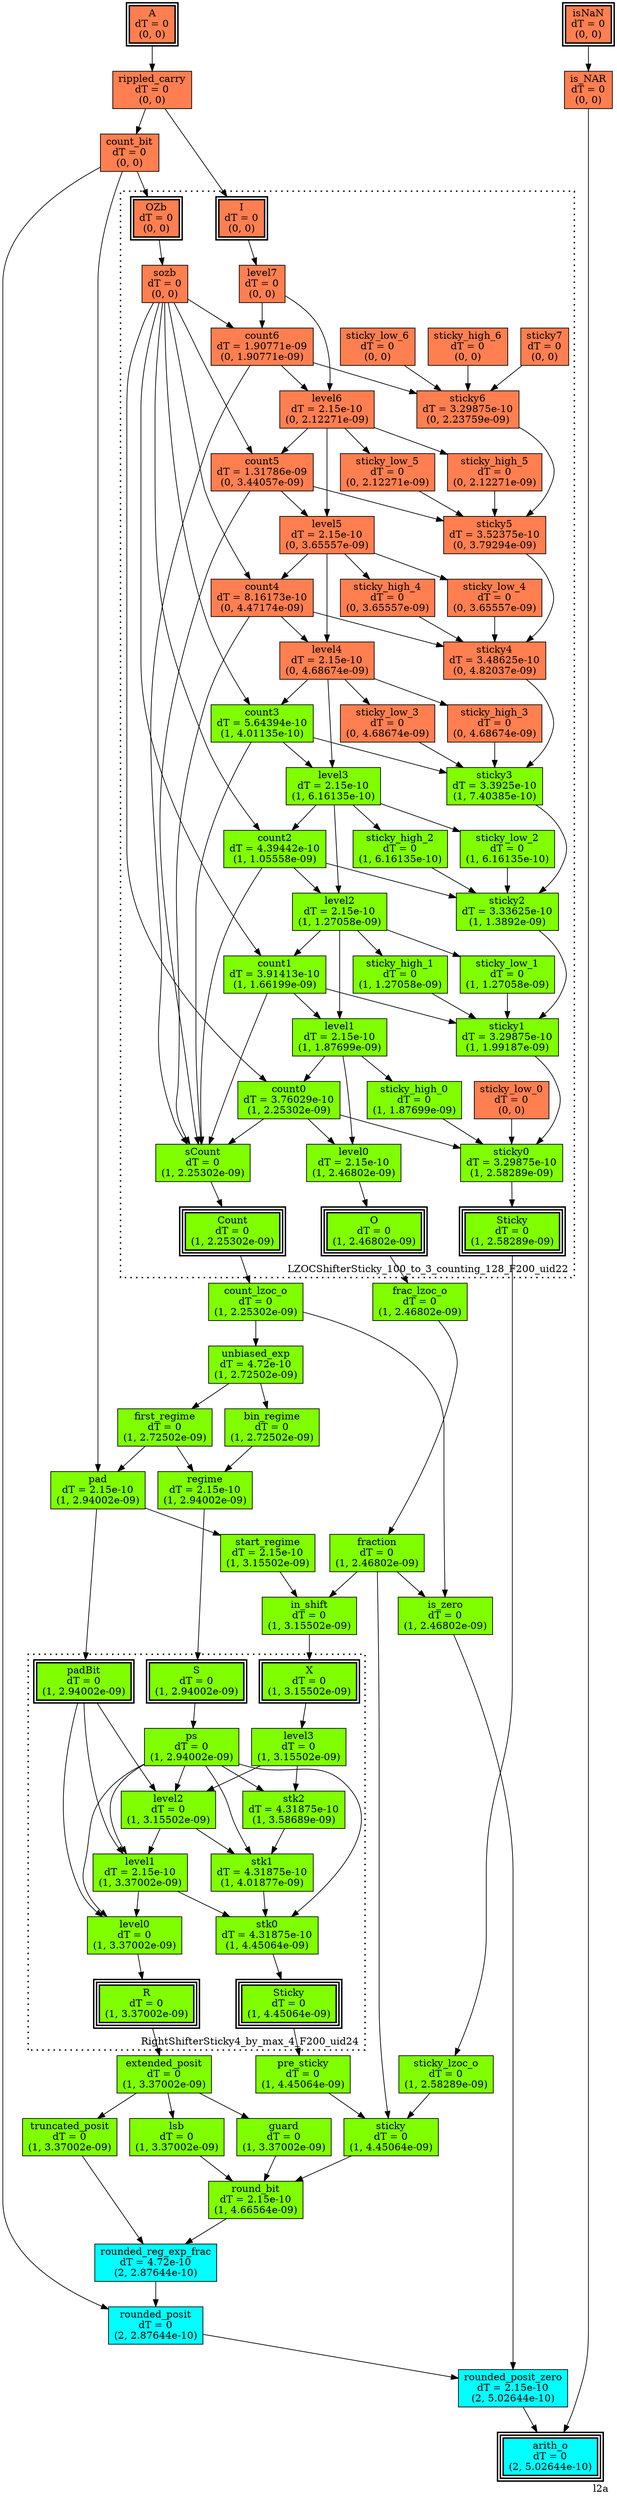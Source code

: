 digraph l2a
{
	//graph drawing options
	label=l2a;
	labelloc=bottom;
	labeljust=right;
	ratio=auto;
	nodesep=0.25;
	ranksep=0.5;

	//input/output signals of operator l2a
	A__l2a [ label="A\ndT = 0\n(0, 0)", shape=box, color=black, style="bold, filled", fillcolor=coral, peripheries=2 ];
	isNaN__l2a [ label="isNaN\ndT = 0\n(0, 0)", shape=box, color=black, style="bold, filled", fillcolor=coral, peripheries=2 ];
	arith_o__l2a [ label="arith_o\ndT = 0\n(2, 5.02644e-10)", shape=box, color=black, style="bold, filled", fillcolor=cyan, peripheries=3 ];
	{rank=same A__l2a, isNaN__l2a};
	{rank=same arith_o__l2a};
	//internal signals of operator l2a
	rippled_carry__l2a [ label="rippled_carry\ndT = 0\n(0, 0)", shape=box, color=black, style=filled, fillcolor=coral, peripheries=1 ];
	count_bit__l2a [ label="count_bit\ndT = 0\n(0, 0)", shape=box, color=black, style=filled, fillcolor=coral, peripheries=1 ];
	count_lzoc_o__l2a [ label="count_lzoc_o\ndT = 0\n(1, 2.25302e-09)", shape=box, color=black, style=filled, fillcolor=chartreuse, peripheries=1 ];
	frac_lzoc_o__l2a [ label="frac_lzoc_o\ndT = 0\n(1, 2.46802e-09)", shape=box, color=black, style=filled, fillcolor=chartreuse, peripheries=1 ];
	sticky_lzoc_o__l2a [ label="sticky_lzoc_o\ndT = 0\n(1, 2.58289e-09)", shape=box, color=black, style=filled, fillcolor=chartreuse, peripheries=1 ];
	unbiased_exp__l2a [ label="unbiased_exp\ndT = 4.72e-10\n(1, 2.72502e-09)", shape=box, color=black, style=filled, fillcolor=chartreuse, peripheries=1 ];
	fraction__l2a [ label="fraction\ndT = 0\n(1, 2.46802e-09)", shape=box, color=black, style=filled, fillcolor=chartreuse, peripheries=1 ];
	bin_regime__l2a [ label="bin_regime\ndT = 0\n(1, 2.72502e-09)", shape=box, color=black, style=filled, fillcolor=chartreuse, peripheries=1 ];
	first_regime__l2a [ label="first_regime\ndT = 0\n(1, 2.72502e-09)", shape=box, color=black, style=filled, fillcolor=chartreuse, peripheries=1 ];
	regime__l2a [ label="regime\ndT = 2.15e-10\n(1, 2.94002e-09)", shape=box, color=black, style=filled, fillcolor=chartreuse, peripheries=1 ];
	pad__l2a [ label="pad\ndT = 2.15e-10\n(1, 2.94002e-09)", shape=box, color=black, style=filled, fillcolor=chartreuse, peripheries=1 ];
	start_regime__l2a [ label="start_regime\ndT = 2.15e-10\n(1, 3.15502e-09)", shape=box, color=black, style=filled, fillcolor=chartreuse, peripheries=1 ];
	in_shift__l2a [ label="in_shift\ndT = 0\n(1, 3.15502e-09)", shape=box, color=black, style=filled, fillcolor=chartreuse, peripheries=1 ];
	extended_posit__l2a [ label="extended_posit\ndT = 0\n(1, 3.37002e-09)", shape=box, color=black, style=filled, fillcolor=chartreuse, peripheries=1 ];
	pre_sticky__l2a [ label="pre_sticky\ndT = 0\n(1, 4.45064e-09)", shape=box, color=black, style=filled, fillcolor=chartreuse, peripheries=1 ];
	truncated_posit__l2a [ label="truncated_posit\ndT = 0\n(1, 3.37002e-09)", shape=box, color=black, style=filled, fillcolor=chartreuse, peripheries=1 ];
	lsb__l2a [ label="lsb\ndT = 0\n(1, 3.37002e-09)", shape=box, color=black, style=filled, fillcolor=chartreuse, peripheries=1 ];
	guard__l2a [ label="guard\ndT = 0\n(1, 3.37002e-09)", shape=box, color=black, style=filled, fillcolor=chartreuse, peripheries=1 ];
	sticky__l2a [ label="sticky\ndT = 0\n(1, 4.45064e-09)", shape=box, color=black, style=filled, fillcolor=chartreuse, peripheries=1 ];
	round_bit__l2a [ label="round_bit\ndT = 2.15e-10\n(1, 4.66564e-09)", shape=box, color=black, style=filled, fillcolor=chartreuse, peripheries=1 ];
	is_NAR__l2a [ label="is_NAR\ndT = 0\n(0, 0)", shape=box, color=black, style=filled, fillcolor=coral, peripheries=1 ];
	rounded_reg_exp_frac__l2a [ label="rounded_reg_exp_frac\ndT = 4.72e-10\n(2, 2.87644e-10)", shape=box, color=black, style=filled, fillcolor=cyan, peripheries=1 ];
	rounded_posit__l2a [ label="rounded_posit\ndT = 0\n(2, 2.87644e-10)", shape=box, color=black, style=filled, fillcolor=cyan, peripheries=1 ];
	is_zero__l2a [ label="is_zero\ndT = 0\n(1, 2.46802e-09)", shape=box, color=black, style=filled, fillcolor=chartreuse, peripheries=1 ];
	rounded_posit_zero__l2a [ label="rounded_posit_zero\ndT = 2.15e-10\n(2, 5.02644e-10)", shape=box, color=black, style=filled, fillcolor=cyan, peripheries=1 ];

	//subcomponents of operator l2a

	subgraph cluster_LZOCShifterSticky_100_to_3_counting_128_F200_uid22
	{
		//graph drawing options
		label=LZOCShifterSticky_100_to_3_counting_128_F200_uid22;
		labelloc=bottom;
		labeljust=right;
		style="bold, dotted";
		ratio=auto;
		nodesep=0.25;
		ranksep=0.5;

		//input/output signals of operator LZOCShifterSticky_100_to_3_counting_128_F200_uid22
		I__LZOCShifterSticky_100_to_3_counting_128_F200_uid22 [ label="I\ndT = 0\n(0, 0)", shape=box, color=black, style="bold, filled", fillcolor=coral, peripheries=2 ];
		OZb__LZOCShifterSticky_100_to_3_counting_128_F200_uid22 [ label="OZb\ndT = 0\n(0, 0)", shape=box, color=black, style="bold, filled", fillcolor=coral, peripheries=2 ];
		Count__LZOCShifterSticky_100_to_3_counting_128_F200_uid22 [ label="Count\ndT = 0\n(1, 2.25302e-09)", shape=box, color=black, style="bold, filled", fillcolor=chartreuse, peripheries=3 ];
		O__LZOCShifterSticky_100_to_3_counting_128_F200_uid22 [ label="O\ndT = 0\n(1, 2.46802e-09)", shape=box, color=black, style="bold, filled", fillcolor=chartreuse, peripheries=3 ];
		Sticky__LZOCShifterSticky_100_to_3_counting_128_F200_uid22 [ label="Sticky\ndT = 0\n(1, 2.58289e-09)", shape=box, color=black, style="bold, filled", fillcolor=chartreuse, peripheries=3 ];
		{rank=same I__LZOCShifterSticky_100_to_3_counting_128_F200_uid22, OZb__LZOCShifterSticky_100_to_3_counting_128_F200_uid22};
		{rank=same Count__LZOCShifterSticky_100_to_3_counting_128_F200_uid22, O__LZOCShifterSticky_100_to_3_counting_128_F200_uid22, Sticky__LZOCShifterSticky_100_to_3_counting_128_F200_uid22};
		//internal signals of operator LZOCShifterSticky_100_to_3_counting_128_F200_uid22
		level7__LZOCShifterSticky_100_to_3_counting_128_F200_uid22 [ label="level7\ndT = 0\n(0, 0)", shape=box, color=black, style=filled, fillcolor=coral, peripheries=1 ];
		sozb__LZOCShifterSticky_100_to_3_counting_128_F200_uid22 [ label="sozb\ndT = 0\n(0, 0)", shape=box, color=black, style=filled, fillcolor=coral, peripheries=1 ];
		sticky7__LZOCShifterSticky_100_to_3_counting_128_F200_uid22 [ label="sticky7\ndT = 0\n(0, 0)", shape=box, color=black, style=filled, fillcolor=coral, peripheries=1 ];
		count6__LZOCShifterSticky_100_to_3_counting_128_F200_uid22 [ label="count6\ndT = 1.90771e-09\n(0, 1.90771e-09)", shape=box, color=black, style=filled, fillcolor=coral, peripheries=1 ];
		level6__LZOCShifterSticky_100_to_3_counting_128_F200_uid22 [ label="level6\ndT = 2.15e-10\n(0, 2.12271e-09)", shape=box, color=black, style=filled, fillcolor=coral, peripheries=1 ];
		sticky_high_6__LZOCShifterSticky_100_to_3_counting_128_F200_uid22 [ label="sticky_high_6\ndT = 0\n(0, 0)", shape=box, color=black, style=filled, fillcolor=coral, peripheries=1 ];
		sticky_low_6__LZOCShifterSticky_100_to_3_counting_128_F200_uid22 [ label="sticky_low_6\ndT = 0\n(0, 0)", shape=box, color=black, style=filled, fillcolor=coral, peripheries=1 ];
		sticky6__LZOCShifterSticky_100_to_3_counting_128_F200_uid22 [ label="sticky6\ndT = 3.29875e-10\n(0, 2.23759e-09)", shape=box, color=black, style=filled, fillcolor=coral, peripheries=1 ];
		count5__LZOCShifterSticky_100_to_3_counting_128_F200_uid22 [ label="count5\ndT = 1.31786e-09\n(0, 3.44057e-09)", shape=box, color=black, style=filled, fillcolor=coral, peripheries=1 ];
		level5__LZOCShifterSticky_100_to_3_counting_128_F200_uid22 [ label="level5\ndT = 2.15e-10\n(0, 3.65557e-09)", shape=box, color=black, style=filled, fillcolor=coral, peripheries=1 ];
		sticky_high_5__LZOCShifterSticky_100_to_3_counting_128_F200_uid22 [ label="sticky_high_5\ndT = 0\n(0, 2.12271e-09)", shape=box, color=black, style=filled, fillcolor=coral, peripheries=1 ];
		sticky_low_5__LZOCShifterSticky_100_to_3_counting_128_F200_uid22 [ label="sticky_low_5\ndT = 0\n(0, 2.12271e-09)", shape=box, color=black, style=filled, fillcolor=coral, peripheries=1 ];
		sticky5__LZOCShifterSticky_100_to_3_counting_128_F200_uid22 [ label="sticky5\ndT = 3.52375e-10\n(0, 3.79294e-09)", shape=box, color=black, style=filled, fillcolor=coral, peripheries=1 ];
		count4__LZOCShifterSticky_100_to_3_counting_128_F200_uid22 [ label="count4\ndT = 8.16173e-10\n(0, 4.47174e-09)", shape=box, color=black, style=filled, fillcolor=coral, peripheries=1 ];
		level4__LZOCShifterSticky_100_to_3_counting_128_F200_uid22 [ label="level4\ndT = 2.15e-10\n(0, 4.68674e-09)", shape=box, color=black, style=filled, fillcolor=coral, peripheries=1 ];
		sticky_high_4__LZOCShifterSticky_100_to_3_counting_128_F200_uid22 [ label="sticky_high_4\ndT = 0\n(0, 3.65557e-09)", shape=box, color=black, style=filled, fillcolor=coral, peripheries=1 ];
		sticky_low_4__LZOCShifterSticky_100_to_3_counting_128_F200_uid22 [ label="sticky_low_4\ndT = 0\n(0, 3.65557e-09)", shape=box, color=black, style=filled, fillcolor=coral, peripheries=1 ];
		sticky4__LZOCShifterSticky_100_to_3_counting_128_F200_uid22 [ label="sticky4\ndT = 3.48625e-10\n(0, 4.82037e-09)", shape=box, color=black, style=filled, fillcolor=coral, peripheries=1 ];
		count3__LZOCShifterSticky_100_to_3_counting_128_F200_uid22 [ label="count3\ndT = 5.64394e-10\n(1, 4.01135e-10)", shape=box, color=black, style=filled, fillcolor=chartreuse, peripheries=1 ];
		level3__LZOCShifterSticky_100_to_3_counting_128_F200_uid22 [ label="level3\ndT = 2.15e-10\n(1, 6.16135e-10)", shape=box, color=black, style=filled, fillcolor=chartreuse, peripheries=1 ];
		sticky_high_3__LZOCShifterSticky_100_to_3_counting_128_F200_uid22 [ label="sticky_high_3\ndT = 0\n(0, 4.68674e-09)", shape=box, color=black, style=filled, fillcolor=coral, peripheries=1 ];
		sticky_low_3__LZOCShifterSticky_100_to_3_counting_128_F200_uid22 [ label="sticky_low_3\ndT = 0\n(0, 4.68674e-09)", shape=box, color=black, style=filled, fillcolor=coral, peripheries=1 ];
		sticky3__LZOCShifterSticky_100_to_3_counting_128_F200_uid22 [ label="sticky3\ndT = 3.3925e-10\n(1, 7.40385e-10)", shape=box, color=black, style=filled, fillcolor=chartreuse, peripheries=1 ];
		count2__LZOCShifterSticky_100_to_3_counting_128_F200_uid22 [ label="count2\ndT = 4.39442e-10\n(1, 1.05558e-09)", shape=box, color=black, style=filled, fillcolor=chartreuse, peripheries=1 ];
		level2__LZOCShifterSticky_100_to_3_counting_128_F200_uid22 [ label="level2\ndT = 2.15e-10\n(1, 1.27058e-09)", shape=box, color=black, style=filled, fillcolor=chartreuse, peripheries=1 ];
		sticky_high_2__LZOCShifterSticky_100_to_3_counting_128_F200_uid22 [ label="sticky_high_2\ndT = 0\n(1, 6.16135e-10)", shape=box, color=black, style=filled, fillcolor=chartreuse, peripheries=1 ];
		sticky_low_2__LZOCShifterSticky_100_to_3_counting_128_F200_uid22 [ label="sticky_low_2\ndT = 0\n(1, 6.16135e-10)", shape=box, color=black, style=filled, fillcolor=chartreuse, peripheries=1 ];
		sticky2__LZOCShifterSticky_100_to_3_counting_128_F200_uid22 [ label="sticky2\ndT = 3.33625e-10\n(1, 1.3892e-09)", shape=box, color=black, style=filled, fillcolor=chartreuse, peripheries=1 ];
		count1__LZOCShifterSticky_100_to_3_counting_128_F200_uid22 [ label="count1\ndT = 3.91413e-10\n(1, 1.66199e-09)", shape=box, color=black, style=filled, fillcolor=chartreuse, peripheries=1 ];
		level1__LZOCShifterSticky_100_to_3_counting_128_F200_uid22 [ label="level1\ndT = 2.15e-10\n(1, 1.87699e-09)", shape=box, color=black, style=filled, fillcolor=chartreuse, peripheries=1 ];
		sticky_high_1__LZOCShifterSticky_100_to_3_counting_128_F200_uid22 [ label="sticky_high_1\ndT = 0\n(1, 1.27058e-09)", shape=box, color=black, style=filled, fillcolor=chartreuse, peripheries=1 ];
		sticky_low_1__LZOCShifterSticky_100_to_3_counting_128_F200_uid22 [ label="sticky_low_1\ndT = 0\n(1, 1.27058e-09)", shape=box, color=black, style=filled, fillcolor=chartreuse, peripheries=1 ];
		sticky1__LZOCShifterSticky_100_to_3_counting_128_F200_uid22 [ label="sticky1\ndT = 3.29875e-10\n(1, 1.99187e-09)", shape=box, color=black, style=filled, fillcolor=chartreuse, peripheries=1 ];
		count0__LZOCShifterSticky_100_to_3_counting_128_F200_uid22 [ label="count0\ndT = 3.76029e-10\n(1, 2.25302e-09)", shape=box, color=black, style=filled, fillcolor=chartreuse, peripheries=1 ];
		level0__LZOCShifterSticky_100_to_3_counting_128_F200_uid22 [ label="level0\ndT = 2.15e-10\n(1, 2.46802e-09)", shape=box, color=black, style=filled, fillcolor=chartreuse, peripheries=1 ];
		sticky_high_0__LZOCShifterSticky_100_to_3_counting_128_F200_uid22 [ label="sticky_high_0\ndT = 0\n(1, 1.87699e-09)", shape=box, color=black, style=filled, fillcolor=chartreuse, peripheries=1 ];
		sticky_low_0__LZOCShifterSticky_100_to_3_counting_128_F200_uid22 [ label="sticky_low_0\ndT = 0\n(0, 0)", shape=box, color=black, style=filled, fillcolor=coral, peripheries=1 ];
		sticky0__LZOCShifterSticky_100_to_3_counting_128_F200_uid22 [ label="sticky0\ndT = 3.29875e-10\n(1, 2.58289e-09)", shape=box, color=black, style=filled, fillcolor=chartreuse, peripheries=1 ];
		sCount__LZOCShifterSticky_100_to_3_counting_128_F200_uid22 [ label="sCount\ndT = 0\n(1, 2.25302e-09)", shape=box, color=black, style=filled, fillcolor=chartreuse, peripheries=1 ];

		//subcomponents of operator LZOCShifterSticky_100_to_3_counting_128_F200_uid22

		//input and internal signal connections of operator LZOCShifterSticky_100_to_3_counting_128_F200_uid22
		I__LZOCShifterSticky_100_to_3_counting_128_F200_uid22 -> level7__LZOCShifterSticky_100_to_3_counting_128_F200_uid22 [ arrowhead=normal, arrowsize=1.0, arrowtail=normal, color=black, dir=forward  ];
		OZb__LZOCShifterSticky_100_to_3_counting_128_F200_uid22 -> sozb__LZOCShifterSticky_100_to_3_counting_128_F200_uid22 [ arrowhead=normal, arrowsize=1.0, arrowtail=normal, color=black, dir=forward  ];
		level7__LZOCShifterSticky_100_to_3_counting_128_F200_uid22 -> count6__LZOCShifterSticky_100_to_3_counting_128_F200_uid22 [ arrowhead=normal, arrowsize=1.0, arrowtail=normal, color=black, dir=forward  ];
		level7__LZOCShifterSticky_100_to_3_counting_128_F200_uid22 -> level6__LZOCShifterSticky_100_to_3_counting_128_F200_uid22 [ arrowhead=normal, arrowsize=1.0, arrowtail=normal, color=black, dir=forward  ];
		sozb__LZOCShifterSticky_100_to_3_counting_128_F200_uid22 -> count6__LZOCShifterSticky_100_to_3_counting_128_F200_uid22 [ arrowhead=normal, arrowsize=1.0, arrowtail=normal, color=black, dir=forward  ];
		sozb__LZOCShifterSticky_100_to_3_counting_128_F200_uid22 -> count5__LZOCShifterSticky_100_to_3_counting_128_F200_uid22 [ arrowhead=normal, arrowsize=1.0, arrowtail=normal, color=black, dir=forward  ];
		sozb__LZOCShifterSticky_100_to_3_counting_128_F200_uid22 -> count4__LZOCShifterSticky_100_to_3_counting_128_F200_uid22 [ arrowhead=normal, arrowsize=1.0, arrowtail=normal, color=black, dir=forward  ];
		sozb__LZOCShifterSticky_100_to_3_counting_128_F200_uid22 -> count3__LZOCShifterSticky_100_to_3_counting_128_F200_uid22 [ arrowhead=normal, arrowsize=1.0, arrowtail=normal, color=black, dir=forward  ];
		sozb__LZOCShifterSticky_100_to_3_counting_128_F200_uid22 -> count2__LZOCShifterSticky_100_to_3_counting_128_F200_uid22 [ arrowhead=normal, arrowsize=1.0, arrowtail=normal, color=black, dir=forward  ];
		sozb__LZOCShifterSticky_100_to_3_counting_128_F200_uid22 -> count1__LZOCShifterSticky_100_to_3_counting_128_F200_uid22 [ arrowhead=normal, arrowsize=1.0, arrowtail=normal, color=black, dir=forward  ];
		sozb__LZOCShifterSticky_100_to_3_counting_128_F200_uid22 -> count0__LZOCShifterSticky_100_to_3_counting_128_F200_uid22 [ arrowhead=normal, arrowsize=1.0, arrowtail=normal, color=black, dir=forward  ];
		sticky7__LZOCShifterSticky_100_to_3_counting_128_F200_uid22 -> sticky6__LZOCShifterSticky_100_to_3_counting_128_F200_uid22 [ arrowhead=normal, arrowsize=1.0, arrowtail=normal, color=black, dir=forward  ];
		count6__LZOCShifterSticky_100_to_3_counting_128_F200_uid22 -> level6__LZOCShifterSticky_100_to_3_counting_128_F200_uid22 [ arrowhead=normal, arrowsize=1.0, arrowtail=normal, color=black, dir=forward  ];
		count6__LZOCShifterSticky_100_to_3_counting_128_F200_uid22 -> sticky6__LZOCShifterSticky_100_to_3_counting_128_F200_uid22 [ arrowhead=normal, arrowsize=1.0, arrowtail=normal, color=black, dir=forward  ];
		count6__LZOCShifterSticky_100_to_3_counting_128_F200_uid22 -> sCount__LZOCShifterSticky_100_to_3_counting_128_F200_uid22 [ arrowhead=normal, arrowsize=1.0, arrowtail=normal, color=black, dir=forward  ];
		level6__LZOCShifterSticky_100_to_3_counting_128_F200_uid22 -> count5__LZOCShifterSticky_100_to_3_counting_128_F200_uid22 [ arrowhead=normal, arrowsize=1.0, arrowtail=normal, color=black, dir=forward  ];
		level6__LZOCShifterSticky_100_to_3_counting_128_F200_uid22 -> level5__LZOCShifterSticky_100_to_3_counting_128_F200_uid22 [ arrowhead=normal, arrowsize=1.0, arrowtail=normal, color=black, dir=forward  ];
		level6__LZOCShifterSticky_100_to_3_counting_128_F200_uid22 -> sticky_high_5__LZOCShifterSticky_100_to_3_counting_128_F200_uid22 [ arrowhead=normal, arrowsize=1.0, arrowtail=normal, color=black, dir=forward  ];
		level6__LZOCShifterSticky_100_to_3_counting_128_F200_uid22 -> sticky_low_5__LZOCShifterSticky_100_to_3_counting_128_F200_uid22 [ arrowhead=normal, arrowsize=1.0, arrowtail=normal, color=black, dir=forward  ];
		sticky_high_6__LZOCShifterSticky_100_to_3_counting_128_F200_uid22 -> sticky6__LZOCShifterSticky_100_to_3_counting_128_F200_uid22 [ arrowhead=normal, arrowsize=1.0, arrowtail=normal, color=black, dir=forward  ];
		sticky_low_6__LZOCShifterSticky_100_to_3_counting_128_F200_uid22 -> sticky6__LZOCShifterSticky_100_to_3_counting_128_F200_uid22 [ arrowhead=normal, arrowsize=1.0, arrowtail=normal, color=black, dir=forward  ];
		sticky6__LZOCShifterSticky_100_to_3_counting_128_F200_uid22 -> sticky5__LZOCShifterSticky_100_to_3_counting_128_F200_uid22 [ arrowhead=normal, arrowsize=1.0, arrowtail=normal, color=black, dir=forward  ];
		count5__LZOCShifterSticky_100_to_3_counting_128_F200_uid22 -> level5__LZOCShifterSticky_100_to_3_counting_128_F200_uid22 [ arrowhead=normal, arrowsize=1.0, arrowtail=normal, color=black, dir=forward  ];
		count5__LZOCShifterSticky_100_to_3_counting_128_F200_uid22 -> sticky5__LZOCShifterSticky_100_to_3_counting_128_F200_uid22 [ arrowhead=normal, arrowsize=1.0, arrowtail=normal, color=black, dir=forward  ];
		count5__LZOCShifterSticky_100_to_3_counting_128_F200_uid22 -> sCount__LZOCShifterSticky_100_to_3_counting_128_F200_uid22 [ arrowhead=normal, arrowsize=1.0, arrowtail=normal, color=black, dir=forward  ];
		level5__LZOCShifterSticky_100_to_3_counting_128_F200_uid22 -> count4__LZOCShifterSticky_100_to_3_counting_128_F200_uid22 [ arrowhead=normal, arrowsize=1.0, arrowtail=normal, color=black, dir=forward  ];
		level5__LZOCShifterSticky_100_to_3_counting_128_F200_uid22 -> level4__LZOCShifterSticky_100_to_3_counting_128_F200_uid22 [ arrowhead=normal, arrowsize=1.0, arrowtail=normal, color=black, dir=forward  ];
		level5__LZOCShifterSticky_100_to_3_counting_128_F200_uid22 -> sticky_high_4__LZOCShifterSticky_100_to_3_counting_128_F200_uid22 [ arrowhead=normal, arrowsize=1.0, arrowtail=normal, color=black, dir=forward  ];
		level5__LZOCShifterSticky_100_to_3_counting_128_F200_uid22 -> sticky_low_4__LZOCShifterSticky_100_to_3_counting_128_F200_uid22 [ arrowhead=normal, arrowsize=1.0, arrowtail=normal, color=black, dir=forward  ];
		sticky_high_5__LZOCShifterSticky_100_to_3_counting_128_F200_uid22 -> sticky5__LZOCShifterSticky_100_to_3_counting_128_F200_uid22 [ arrowhead=normal, arrowsize=1.0, arrowtail=normal, color=black, dir=forward  ];
		sticky_low_5__LZOCShifterSticky_100_to_3_counting_128_F200_uid22 -> sticky5__LZOCShifterSticky_100_to_3_counting_128_F200_uid22 [ arrowhead=normal, arrowsize=1.0, arrowtail=normal, color=black, dir=forward  ];
		sticky5__LZOCShifterSticky_100_to_3_counting_128_F200_uid22 -> sticky4__LZOCShifterSticky_100_to_3_counting_128_F200_uid22 [ arrowhead=normal, arrowsize=1.0, arrowtail=normal, color=black, dir=forward  ];
		count4__LZOCShifterSticky_100_to_3_counting_128_F200_uid22 -> level4__LZOCShifterSticky_100_to_3_counting_128_F200_uid22 [ arrowhead=normal, arrowsize=1.0, arrowtail=normal, color=black, dir=forward  ];
		count4__LZOCShifterSticky_100_to_3_counting_128_F200_uid22 -> sticky4__LZOCShifterSticky_100_to_3_counting_128_F200_uid22 [ arrowhead=normal, arrowsize=1.0, arrowtail=normal, color=black, dir=forward  ];
		count4__LZOCShifterSticky_100_to_3_counting_128_F200_uid22 -> sCount__LZOCShifterSticky_100_to_3_counting_128_F200_uid22 [ arrowhead=normal, arrowsize=1.0, arrowtail=normal, color=black, dir=forward  ];
		level4__LZOCShifterSticky_100_to_3_counting_128_F200_uid22 -> count3__LZOCShifterSticky_100_to_3_counting_128_F200_uid22 [ arrowhead=normal, arrowsize=1.0, arrowtail=normal, color=black, dir=forward  ];
		level4__LZOCShifterSticky_100_to_3_counting_128_F200_uid22 -> level3__LZOCShifterSticky_100_to_3_counting_128_F200_uid22 [ arrowhead=normal, arrowsize=1.0, arrowtail=normal, color=black, dir=forward  ];
		level4__LZOCShifterSticky_100_to_3_counting_128_F200_uid22 -> sticky_high_3__LZOCShifterSticky_100_to_3_counting_128_F200_uid22 [ arrowhead=normal, arrowsize=1.0, arrowtail=normal, color=black, dir=forward  ];
		level4__LZOCShifterSticky_100_to_3_counting_128_F200_uid22 -> sticky_low_3__LZOCShifterSticky_100_to_3_counting_128_F200_uid22 [ arrowhead=normal, arrowsize=1.0, arrowtail=normal, color=black, dir=forward  ];
		sticky_high_4__LZOCShifterSticky_100_to_3_counting_128_F200_uid22 -> sticky4__LZOCShifterSticky_100_to_3_counting_128_F200_uid22 [ arrowhead=normal, arrowsize=1.0, arrowtail=normal, color=black, dir=forward  ];
		sticky_low_4__LZOCShifterSticky_100_to_3_counting_128_F200_uid22 -> sticky4__LZOCShifterSticky_100_to_3_counting_128_F200_uid22 [ arrowhead=normal, arrowsize=1.0, arrowtail=normal, color=black, dir=forward  ];
		sticky4__LZOCShifterSticky_100_to_3_counting_128_F200_uid22 -> sticky3__LZOCShifterSticky_100_to_3_counting_128_F200_uid22 [ arrowhead=normal, arrowsize=1.0, arrowtail=normal, color=black, dir=forward  ];
		count3__LZOCShifterSticky_100_to_3_counting_128_F200_uid22 -> level3__LZOCShifterSticky_100_to_3_counting_128_F200_uid22 [ arrowhead=normal, arrowsize=1.0, arrowtail=normal, color=black, dir=forward  ];
		count3__LZOCShifterSticky_100_to_3_counting_128_F200_uid22 -> sticky3__LZOCShifterSticky_100_to_3_counting_128_F200_uid22 [ arrowhead=normal, arrowsize=1.0, arrowtail=normal, color=black, dir=forward  ];
		count3__LZOCShifterSticky_100_to_3_counting_128_F200_uid22 -> sCount__LZOCShifterSticky_100_to_3_counting_128_F200_uid22 [ arrowhead=normal, arrowsize=1.0, arrowtail=normal, color=black, dir=forward  ];
		level3__LZOCShifterSticky_100_to_3_counting_128_F200_uid22 -> count2__LZOCShifterSticky_100_to_3_counting_128_F200_uid22 [ arrowhead=normal, arrowsize=1.0, arrowtail=normal, color=black, dir=forward  ];
		level3__LZOCShifterSticky_100_to_3_counting_128_F200_uid22 -> level2__LZOCShifterSticky_100_to_3_counting_128_F200_uid22 [ arrowhead=normal, arrowsize=1.0, arrowtail=normal, color=black, dir=forward  ];
		level3__LZOCShifterSticky_100_to_3_counting_128_F200_uid22 -> sticky_high_2__LZOCShifterSticky_100_to_3_counting_128_F200_uid22 [ arrowhead=normal, arrowsize=1.0, arrowtail=normal, color=black, dir=forward  ];
		level3__LZOCShifterSticky_100_to_3_counting_128_F200_uid22 -> sticky_low_2__LZOCShifterSticky_100_to_3_counting_128_F200_uid22 [ arrowhead=normal, arrowsize=1.0, arrowtail=normal, color=black, dir=forward  ];
		sticky_high_3__LZOCShifterSticky_100_to_3_counting_128_F200_uid22 -> sticky3__LZOCShifterSticky_100_to_3_counting_128_F200_uid22 [ arrowhead=normal, arrowsize=1.0, arrowtail=normal, color=black, dir=forward  ];
		sticky_low_3__LZOCShifterSticky_100_to_3_counting_128_F200_uid22 -> sticky3__LZOCShifterSticky_100_to_3_counting_128_F200_uid22 [ arrowhead=normal, arrowsize=1.0, arrowtail=normal, color=black, dir=forward  ];
		sticky3__LZOCShifterSticky_100_to_3_counting_128_F200_uid22 -> sticky2__LZOCShifterSticky_100_to_3_counting_128_F200_uid22 [ arrowhead=normal, arrowsize=1.0, arrowtail=normal, color=black, dir=forward  ];
		count2__LZOCShifterSticky_100_to_3_counting_128_F200_uid22 -> level2__LZOCShifterSticky_100_to_3_counting_128_F200_uid22 [ arrowhead=normal, arrowsize=1.0, arrowtail=normal, color=black, dir=forward  ];
		count2__LZOCShifterSticky_100_to_3_counting_128_F200_uid22 -> sticky2__LZOCShifterSticky_100_to_3_counting_128_F200_uid22 [ arrowhead=normal, arrowsize=1.0, arrowtail=normal, color=black, dir=forward  ];
		count2__LZOCShifterSticky_100_to_3_counting_128_F200_uid22 -> sCount__LZOCShifterSticky_100_to_3_counting_128_F200_uid22 [ arrowhead=normal, arrowsize=1.0, arrowtail=normal, color=black, dir=forward  ];
		level2__LZOCShifterSticky_100_to_3_counting_128_F200_uid22 -> count1__LZOCShifterSticky_100_to_3_counting_128_F200_uid22 [ arrowhead=normal, arrowsize=1.0, arrowtail=normal, color=black, dir=forward  ];
		level2__LZOCShifterSticky_100_to_3_counting_128_F200_uid22 -> level1__LZOCShifterSticky_100_to_3_counting_128_F200_uid22 [ arrowhead=normal, arrowsize=1.0, arrowtail=normal, color=black, dir=forward  ];
		level2__LZOCShifterSticky_100_to_3_counting_128_F200_uid22 -> sticky_high_1__LZOCShifterSticky_100_to_3_counting_128_F200_uid22 [ arrowhead=normal, arrowsize=1.0, arrowtail=normal, color=black, dir=forward  ];
		level2__LZOCShifterSticky_100_to_3_counting_128_F200_uid22 -> sticky_low_1__LZOCShifterSticky_100_to_3_counting_128_F200_uid22 [ arrowhead=normal, arrowsize=1.0, arrowtail=normal, color=black, dir=forward  ];
		sticky_high_2__LZOCShifterSticky_100_to_3_counting_128_F200_uid22 -> sticky2__LZOCShifterSticky_100_to_3_counting_128_F200_uid22 [ arrowhead=normal, arrowsize=1.0, arrowtail=normal, color=black, dir=forward  ];
		sticky_low_2__LZOCShifterSticky_100_to_3_counting_128_F200_uid22 -> sticky2__LZOCShifterSticky_100_to_3_counting_128_F200_uid22 [ arrowhead=normal, arrowsize=1.0, arrowtail=normal, color=black, dir=forward  ];
		sticky2__LZOCShifterSticky_100_to_3_counting_128_F200_uid22 -> sticky1__LZOCShifterSticky_100_to_3_counting_128_F200_uid22 [ arrowhead=normal, arrowsize=1.0, arrowtail=normal, color=black, dir=forward  ];
		count1__LZOCShifterSticky_100_to_3_counting_128_F200_uid22 -> level1__LZOCShifterSticky_100_to_3_counting_128_F200_uid22 [ arrowhead=normal, arrowsize=1.0, arrowtail=normal, color=black, dir=forward  ];
		count1__LZOCShifterSticky_100_to_3_counting_128_F200_uid22 -> sticky1__LZOCShifterSticky_100_to_3_counting_128_F200_uid22 [ arrowhead=normal, arrowsize=1.0, arrowtail=normal, color=black, dir=forward  ];
		count1__LZOCShifterSticky_100_to_3_counting_128_F200_uid22 -> sCount__LZOCShifterSticky_100_to_3_counting_128_F200_uid22 [ arrowhead=normal, arrowsize=1.0, arrowtail=normal, color=black, dir=forward  ];
		level1__LZOCShifterSticky_100_to_3_counting_128_F200_uid22 -> count0__LZOCShifterSticky_100_to_3_counting_128_F200_uid22 [ arrowhead=normal, arrowsize=1.0, arrowtail=normal, color=black, dir=forward  ];
		level1__LZOCShifterSticky_100_to_3_counting_128_F200_uid22 -> level0__LZOCShifterSticky_100_to_3_counting_128_F200_uid22 [ arrowhead=normal, arrowsize=1.0, arrowtail=normal, color=black, dir=forward  ];
		level1__LZOCShifterSticky_100_to_3_counting_128_F200_uid22 -> sticky_high_0__LZOCShifterSticky_100_to_3_counting_128_F200_uid22 [ arrowhead=normal, arrowsize=1.0, arrowtail=normal, color=black, dir=forward  ];
		sticky_high_1__LZOCShifterSticky_100_to_3_counting_128_F200_uid22 -> sticky1__LZOCShifterSticky_100_to_3_counting_128_F200_uid22 [ arrowhead=normal, arrowsize=1.0, arrowtail=normal, color=black, dir=forward  ];
		sticky_low_1__LZOCShifterSticky_100_to_3_counting_128_F200_uid22 -> sticky1__LZOCShifterSticky_100_to_3_counting_128_F200_uid22 [ arrowhead=normal, arrowsize=1.0, arrowtail=normal, color=black, dir=forward  ];
		sticky1__LZOCShifterSticky_100_to_3_counting_128_F200_uid22 -> sticky0__LZOCShifterSticky_100_to_3_counting_128_F200_uid22 [ arrowhead=normal, arrowsize=1.0, arrowtail=normal, color=black, dir=forward  ];
		count0__LZOCShifterSticky_100_to_3_counting_128_F200_uid22 -> level0__LZOCShifterSticky_100_to_3_counting_128_F200_uid22 [ arrowhead=normal, arrowsize=1.0, arrowtail=normal, color=black, dir=forward  ];
		count0__LZOCShifterSticky_100_to_3_counting_128_F200_uid22 -> sticky0__LZOCShifterSticky_100_to_3_counting_128_F200_uid22 [ arrowhead=normal, arrowsize=1.0, arrowtail=normal, color=black, dir=forward  ];
		count0__LZOCShifterSticky_100_to_3_counting_128_F200_uid22 -> sCount__LZOCShifterSticky_100_to_3_counting_128_F200_uid22 [ arrowhead=normal, arrowsize=1.0, arrowtail=normal, color=black, dir=forward  ];
		level0__LZOCShifterSticky_100_to_3_counting_128_F200_uid22 -> O__LZOCShifterSticky_100_to_3_counting_128_F200_uid22 [ arrowhead=normal, arrowsize=1.0, arrowtail=normal, color=black, dir=forward  ];
		sticky_high_0__LZOCShifterSticky_100_to_3_counting_128_F200_uid22 -> sticky0__LZOCShifterSticky_100_to_3_counting_128_F200_uid22 [ arrowhead=normal, arrowsize=1.0, arrowtail=normal, color=black, dir=forward  ];
		sticky_low_0__LZOCShifterSticky_100_to_3_counting_128_F200_uid22 -> sticky0__LZOCShifterSticky_100_to_3_counting_128_F200_uid22 [ arrowhead=normal, arrowsize=1.0, arrowtail=normal, color=black, dir=forward  ];
		sticky0__LZOCShifterSticky_100_to_3_counting_128_F200_uid22 -> Sticky__LZOCShifterSticky_100_to_3_counting_128_F200_uid22 [ arrowhead=normal, arrowsize=1.0, arrowtail=normal, color=black, dir=forward  ];
		sCount__LZOCShifterSticky_100_to_3_counting_128_F200_uid22 -> Count__LZOCShifterSticky_100_to_3_counting_128_F200_uid22 [ arrowhead=normal, arrowsize=1.0, arrowtail=normal, color=black, dir=forward  ];
	}

		//output signal connections of operator LZOCShifterSticky_100_to_3_counting_128_F200_uid22
		Count__LZOCShifterSticky_100_to_3_counting_128_F200_uid22 -> count_lzoc_o__l2a [ arrowhead=normal, arrowsize=1.0, arrowtail=normal, color=black, dir=forward  ];
		O__LZOCShifterSticky_100_to_3_counting_128_F200_uid22 -> frac_lzoc_o__l2a [ arrowhead=normal, arrowsize=1.0, arrowtail=normal, color=black, dir=forward  ];
		Sticky__LZOCShifterSticky_100_to_3_counting_128_F200_uid22 -> sticky_lzoc_o__l2a [ arrowhead=normal, arrowsize=1.0, arrowtail=normal, color=black, dir=forward  ];

	subgraph cluster_RightShifterSticky4_by_max_4_F200_uid24
	{
		//graph drawing options
		label=RightShifterSticky4_by_max_4_F200_uid24;
		labelloc=bottom;
		labeljust=right;
		style="bold, dotted";
		ratio=auto;
		nodesep=0.25;
		ranksep=0.5;

		//input/output signals of operator RightShifterSticky4_by_max_4_F200_uid24
		X__RightShifterSticky4_by_max_4_F200_uid24 [ label="X\ndT = 0\n(1, 3.15502e-09)", shape=box, color=black, style="bold, filled", fillcolor=chartreuse, peripheries=2 ];
		S__RightShifterSticky4_by_max_4_F200_uid24 [ label="S\ndT = 0\n(1, 2.94002e-09)", shape=box, color=black, style="bold, filled", fillcolor=chartreuse, peripheries=2 ];
		padBit__RightShifterSticky4_by_max_4_F200_uid24 [ label="padBit\ndT = 0\n(1, 2.94002e-09)", shape=box, color=black, style="bold, filled", fillcolor=chartreuse, peripheries=2 ];
		R__RightShifterSticky4_by_max_4_F200_uid24 [ label="R\ndT = 0\n(1, 3.37002e-09)", shape=box, color=black, style="bold, filled", fillcolor=chartreuse, peripheries=3 ];
		Sticky__RightShifterSticky4_by_max_4_F200_uid24 [ label="Sticky\ndT = 0\n(1, 4.45064e-09)", shape=box, color=black, style="bold, filled", fillcolor=chartreuse, peripheries=3 ];
		{rank=same X__RightShifterSticky4_by_max_4_F200_uid24, S__RightShifterSticky4_by_max_4_F200_uid24, padBit__RightShifterSticky4_by_max_4_F200_uid24};
		{rank=same R__RightShifterSticky4_by_max_4_F200_uid24, Sticky__RightShifterSticky4_by_max_4_F200_uid24};
		//internal signals of operator RightShifterSticky4_by_max_4_F200_uid24
		ps__RightShifterSticky4_by_max_4_F200_uid24 [ label="ps\ndT = 0\n(1, 2.94002e-09)", shape=box, color=black, style=filled, fillcolor=chartreuse, peripheries=1 ];
		level3__RightShifterSticky4_by_max_4_F200_uid24 [ label="level3\ndT = 0\n(1, 3.15502e-09)", shape=box, color=black, style=filled, fillcolor=chartreuse, peripheries=1 ];
		stk2__RightShifterSticky4_by_max_4_F200_uid24 [ label="stk2\ndT = 4.31875e-10\n(1, 3.58689e-09)", shape=box, color=black, style=filled, fillcolor=chartreuse, peripheries=1 ];
		level2__RightShifterSticky4_by_max_4_F200_uid24 [ label="level2\ndT = 0\n(1, 3.15502e-09)", shape=box, color=black, style=filled, fillcolor=chartreuse, peripheries=1 ];
		stk1__RightShifterSticky4_by_max_4_F200_uid24 [ label="stk1\ndT = 4.31875e-10\n(1, 4.01877e-09)", shape=box, color=black, style=filled, fillcolor=chartreuse, peripheries=1 ];
		level1__RightShifterSticky4_by_max_4_F200_uid24 [ label="level1\ndT = 2.15e-10\n(1, 3.37002e-09)", shape=box, color=black, style=filled, fillcolor=chartreuse, peripheries=1 ];
		stk0__RightShifterSticky4_by_max_4_F200_uid24 [ label="stk0\ndT = 4.31875e-10\n(1, 4.45064e-09)", shape=box, color=black, style=filled, fillcolor=chartreuse, peripheries=1 ];
		level0__RightShifterSticky4_by_max_4_F200_uid24 [ label="level0\ndT = 0\n(1, 3.37002e-09)", shape=box, color=black, style=filled, fillcolor=chartreuse, peripheries=1 ];

		//subcomponents of operator RightShifterSticky4_by_max_4_F200_uid24

		//input and internal signal connections of operator RightShifterSticky4_by_max_4_F200_uid24
		X__RightShifterSticky4_by_max_4_F200_uid24 -> level3__RightShifterSticky4_by_max_4_F200_uid24 [ arrowhead=normal, arrowsize=1.0, arrowtail=normal, color=black, dir=forward  ];
		S__RightShifterSticky4_by_max_4_F200_uid24 -> ps__RightShifterSticky4_by_max_4_F200_uid24 [ arrowhead=normal, arrowsize=1.0, arrowtail=normal, color=black, dir=forward  ];
		padBit__RightShifterSticky4_by_max_4_F200_uid24 -> level2__RightShifterSticky4_by_max_4_F200_uid24 [ arrowhead=normal, arrowsize=1.0, arrowtail=normal, color=black, dir=forward  ];
		padBit__RightShifterSticky4_by_max_4_F200_uid24 -> level1__RightShifterSticky4_by_max_4_F200_uid24 [ arrowhead=normal, arrowsize=1.0, arrowtail=normal, color=black, dir=forward  ];
		padBit__RightShifterSticky4_by_max_4_F200_uid24 -> level0__RightShifterSticky4_by_max_4_F200_uid24 [ arrowhead=normal, arrowsize=1.0, arrowtail=normal, color=black, dir=forward  ];
		ps__RightShifterSticky4_by_max_4_F200_uid24 -> stk2__RightShifterSticky4_by_max_4_F200_uid24 [ arrowhead=normal, arrowsize=1.0, arrowtail=normal, color=black, dir=forward  ];
		ps__RightShifterSticky4_by_max_4_F200_uid24 -> level2__RightShifterSticky4_by_max_4_F200_uid24 [ arrowhead=normal, arrowsize=1.0, arrowtail=normal, color=black, dir=forward  ];
		ps__RightShifterSticky4_by_max_4_F200_uid24 -> stk1__RightShifterSticky4_by_max_4_F200_uid24 [ arrowhead=normal, arrowsize=1.0, arrowtail=normal, color=black, dir=forward  ];
		ps__RightShifterSticky4_by_max_4_F200_uid24 -> level1__RightShifterSticky4_by_max_4_F200_uid24 [ arrowhead=normal, arrowsize=1.0, arrowtail=normal, color=black, dir=forward  ];
		ps__RightShifterSticky4_by_max_4_F200_uid24 -> stk0__RightShifterSticky4_by_max_4_F200_uid24 [ arrowhead=normal, arrowsize=1.0, arrowtail=normal, color=black, dir=forward  ];
		ps__RightShifterSticky4_by_max_4_F200_uid24 -> level0__RightShifterSticky4_by_max_4_F200_uid24 [ arrowhead=normal, arrowsize=1.0, arrowtail=normal, color=black, dir=forward  ];
		level3__RightShifterSticky4_by_max_4_F200_uid24 -> stk2__RightShifterSticky4_by_max_4_F200_uid24 [ arrowhead=normal, arrowsize=1.0, arrowtail=normal, color=black, dir=forward  ];
		level3__RightShifterSticky4_by_max_4_F200_uid24 -> level2__RightShifterSticky4_by_max_4_F200_uid24 [ arrowhead=normal, arrowsize=1.0, arrowtail=normal, color=black, dir=forward  ];
		stk2__RightShifterSticky4_by_max_4_F200_uid24 -> stk1__RightShifterSticky4_by_max_4_F200_uid24 [ arrowhead=normal, arrowsize=1.0, arrowtail=normal, color=black, dir=forward  ];
		level2__RightShifterSticky4_by_max_4_F200_uid24 -> stk1__RightShifterSticky4_by_max_4_F200_uid24 [ arrowhead=normal, arrowsize=1.0, arrowtail=normal, color=black, dir=forward  ];
		level2__RightShifterSticky4_by_max_4_F200_uid24 -> level1__RightShifterSticky4_by_max_4_F200_uid24 [ arrowhead=normal, arrowsize=1.0, arrowtail=normal, color=black, dir=forward  ];
		stk1__RightShifterSticky4_by_max_4_F200_uid24 -> stk0__RightShifterSticky4_by_max_4_F200_uid24 [ arrowhead=normal, arrowsize=1.0, arrowtail=normal, color=black, dir=forward  ];
		level1__RightShifterSticky4_by_max_4_F200_uid24 -> stk0__RightShifterSticky4_by_max_4_F200_uid24 [ arrowhead=normal, arrowsize=1.0, arrowtail=normal, color=black, dir=forward  ];
		level1__RightShifterSticky4_by_max_4_F200_uid24 -> level0__RightShifterSticky4_by_max_4_F200_uid24 [ arrowhead=normal, arrowsize=1.0, arrowtail=normal, color=black, dir=forward  ];
		stk0__RightShifterSticky4_by_max_4_F200_uid24 -> Sticky__RightShifterSticky4_by_max_4_F200_uid24 [ arrowhead=normal, arrowsize=1.0, arrowtail=normal, color=black, dir=forward  ];
		level0__RightShifterSticky4_by_max_4_F200_uid24 -> R__RightShifterSticky4_by_max_4_F200_uid24 [ arrowhead=normal, arrowsize=1.0, arrowtail=normal, color=black, dir=forward  ];
	}

		//output signal connections of operator RightShifterSticky4_by_max_4_F200_uid24
		R__RightShifterSticky4_by_max_4_F200_uid24 -> extended_posit__l2a [ arrowhead=normal, arrowsize=1.0, arrowtail=normal, color=black, dir=forward  ];
		Sticky__RightShifterSticky4_by_max_4_F200_uid24 -> pre_sticky__l2a [ arrowhead=normal, arrowsize=1.0, arrowtail=normal, color=black, dir=forward  ];

	//input and internal signal connections of operator l2a
	A__l2a -> rippled_carry__l2a [ arrowhead=normal, arrowsize=1.0, arrowtail=normal, color=black, dir=forward  ];
	isNaN__l2a -> is_NAR__l2a [ arrowhead=normal, arrowsize=1.0, arrowtail=normal, color=black, dir=forward  ];
	rippled_carry__l2a -> count_bit__l2a [ arrowhead=normal, arrowsize=1.0, arrowtail=normal, color=black, dir=forward  ];
	rippled_carry__l2a -> I__LZOCShifterSticky_100_to_3_counting_128_F200_uid22 [ arrowhead=normal, arrowsize=1.0, arrowtail=normal, color=black, dir=forward  ];
	count_bit__l2a -> OZb__LZOCShifterSticky_100_to_3_counting_128_F200_uid22 [ arrowhead=normal, arrowsize=1.0, arrowtail=normal, color=black, dir=forward  ];
	count_bit__l2a -> pad__l2a [ arrowhead=normal, arrowsize=1.0, arrowtail=normal, color=black, dir=forward  ];
	count_bit__l2a -> rounded_posit__l2a [ arrowhead=normal, arrowsize=1.0, arrowtail=normal, color=black, dir=forward  ];
	count_lzoc_o__l2a -> unbiased_exp__l2a [ arrowhead=normal, arrowsize=1.0, arrowtail=normal, color=black, dir=forward  ];
	count_lzoc_o__l2a -> is_zero__l2a [ arrowhead=normal, arrowsize=1.0, arrowtail=normal, color=black, dir=forward  ];
	frac_lzoc_o__l2a -> fraction__l2a [ arrowhead=normal, arrowsize=1.0, arrowtail=normal, color=black, dir=forward  ];
	sticky_lzoc_o__l2a -> sticky__l2a [ arrowhead=normal, arrowsize=1.0, arrowtail=normal, color=black, dir=forward  ];
	unbiased_exp__l2a -> bin_regime__l2a [ arrowhead=normal, arrowsize=1.0, arrowtail=normal, color=black, dir=forward  ];
	unbiased_exp__l2a -> first_regime__l2a [ arrowhead=normal, arrowsize=1.0, arrowtail=normal, color=black, dir=forward  ];
	fraction__l2a -> in_shift__l2a [ arrowhead=normal, arrowsize=1.0, arrowtail=normal, color=black, dir=forward  ];
	fraction__l2a -> sticky__l2a [ arrowhead=normal, arrowsize=1.0, arrowtail=normal, color=black, dir=forward  ];
	fraction__l2a -> is_zero__l2a [ arrowhead=normal, arrowsize=1.0, arrowtail=normal, color=black, dir=forward  ];
	bin_regime__l2a -> regime__l2a [ arrowhead=normal, arrowsize=1.0, arrowtail=normal, color=black, dir=forward  ];
	first_regime__l2a -> regime__l2a [ arrowhead=normal, arrowsize=1.0, arrowtail=normal, color=black, dir=forward  ];
	first_regime__l2a -> pad__l2a [ arrowhead=normal, arrowsize=1.0, arrowtail=normal, color=black, dir=forward  ];
	regime__l2a -> S__RightShifterSticky4_by_max_4_F200_uid24 [ arrowhead=normal, arrowsize=1.0, arrowtail=normal, color=black, dir=forward  ];
	pad__l2a -> start_regime__l2a [ arrowhead=normal, arrowsize=1.0, arrowtail=normal, color=black, dir=forward  ];
	pad__l2a -> padBit__RightShifterSticky4_by_max_4_F200_uid24 [ arrowhead=normal, arrowsize=1.0, arrowtail=normal, color=black, dir=forward  ];
	start_regime__l2a -> in_shift__l2a [ arrowhead=normal, arrowsize=1.0, arrowtail=normal, color=black, dir=forward  ];
	in_shift__l2a -> X__RightShifterSticky4_by_max_4_F200_uid24 [ arrowhead=normal, arrowsize=1.0, arrowtail=normal, color=black, dir=forward  ];
	extended_posit__l2a -> truncated_posit__l2a [ arrowhead=normal, arrowsize=1.0, arrowtail=normal, color=black, dir=forward  ];
	extended_posit__l2a -> lsb__l2a [ arrowhead=normal, arrowsize=1.0, arrowtail=normal, color=black, dir=forward  ];
	extended_posit__l2a -> guard__l2a [ arrowhead=normal, arrowsize=1.0, arrowtail=normal, color=black, dir=forward  ];
	pre_sticky__l2a -> sticky__l2a [ arrowhead=normal, arrowsize=1.0, arrowtail=normal, color=black, dir=forward  ];
	truncated_posit__l2a -> rounded_reg_exp_frac__l2a [ arrowhead=normal, arrowsize=1.0, arrowtail=normal, color=black, dir=forward  ];
	lsb__l2a -> round_bit__l2a [ arrowhead=normal, arrowsize=1.0, arrowtail=normal, color=black, dir=forward  ];
	guard__l2a -> round_bit__l2a [ arrowhead=normal, arrowsize=1.0, arrowtail=normal, color=black, dir=forward  ];
	sticky__l2a -> round_bit__l2a [ arrowhead=normal, arrowsize=1.0, arrowtail=normal, color=black, dir=forward  ];
	round_bit__l2a -> rounded_reg_exp_frac__l2a [ arrowhead=normal, arrowsize=1.0, arrowtail=normal, color=black, dir=forward  ];
	is_NAR__l2a -> arith_o__l2a [ arrowhead=normal, arrowsize=1.0, arrowtail=normal, color=black, dir=forward  ];
	rounded_reg_exp_frac__l2a -> rounded_posit__l2a [ arrowhead=normal, arrowsize=1.0, arrowtail=normal, color=black, dir=forward  ];
	rounded_posit__l2a -> rounded_posit_zero__l2a [ arrowhead=normal, arrowsize=1.0, arrowtail=normal, color=black, dir=forward  ];
	is_zero__l2a -> rounded_posit_zero__l2a [ arrowhead=normal, arrowsize=1.0, arrowtail=normal, color=black, dir=forward  ];
	rounded_posit_zero__l2a -> arith_o__l2a [ arrowhead=normal, arrowsize=1.0, arrowtail=normal, color=black, dir=forward  ];
}

